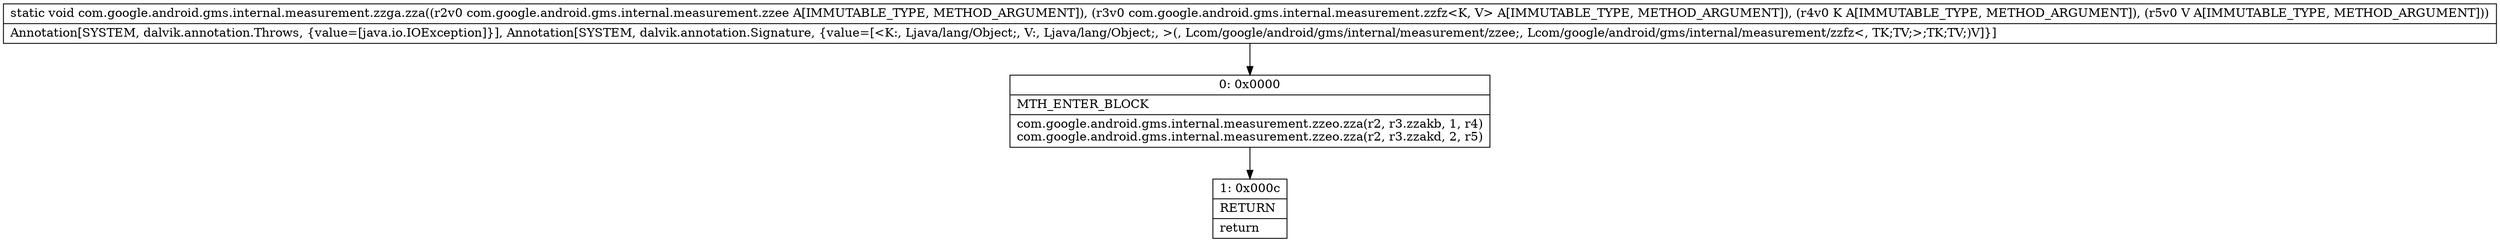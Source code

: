 digraph "CFG forcom.google.android.gms.internal.measurement.zzga.zza(Lcom\/google\/android\/gms\/internal\/measurement\/zzee;Lcom\/google\/android\/gms\/internal\/measurement\/zzfz;Ljava\/lang\/Object;Ljava\/lang\/Object;)V" {
Node_0 [shape=record,label="{0\:\ 0x0000|MTH_ENTER_BLOCK\l|com.google.android.gms.internal.measurement.zzeo.zza(r2, r3.zzakb, 1, r4)\lcom.google.android.gms.internal.measurement.zzeo.zza(r2, r3.zzakd, 2, r5)\l}"];
Node_1 [shape=record,label="{1\:\ 0x000c|RETURN\l|return\l}"];
MethodNode[shape=record,label="{static void com.google.android.gms.internal.measurement.zzga.zza((r2v0 com.google.android.gms.internal.measurement.zzee A[IMMUTABLE_TYPE, METHOD_ARGUMENT]), (r3v0 com.google.android.gms.internal.measurement.zzfz\<K, V\> A[IMMUTABLE_TYPE, METHOD_ARGUMENT]), (r4v0 K A[IMMUTABLE_TYPE, METHOD_ARGUMENT]), (r5v0 V A[IMMUTABLE_TYPE, METHOD_ARGUMENT]))  | Annotation[SYSTEM, dalvik.annotation.Throws, \{value=[java.io.IOException]\}], Annotation[SYSTEM, dalvik.annotation.Signature, \{value=[\<K:, Ljava\/lang\/Object;, V:, Ljava\/lang\/Object;, \>(, Lcom\/google\/android\/gms\/internal\/measurement\/zzee;, Lcom\/google\/android\/gms\/internal\/measurement\/zzfz\<, TK;TV;\>;TK;TV;)V]\}]\l}"];
MethodNode -> Node_0;
Node_0 -> Node_1;
}

